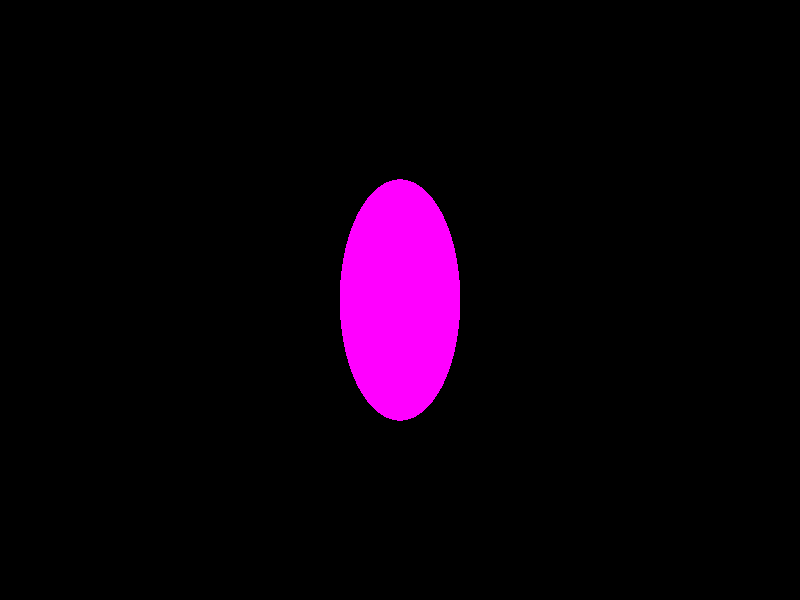 //Testing surfel generation

//camera pointing around 45 degrees
//camera {
//location  <-5, 5, 5> 
//up        <0,  1,  0>
//right     <.94, 0,  -.94>
//look_at   <0, 0, 0>
//}

//standard camera down z axis
camera {
  location  <0, 0, 10>
  up        <0,  1,  0>
  right     <1.33333, 0,  0>
  look_at   <0, 0, 0>
}

light_source {<-100, 100, 100> color rgb <1, 1, 1>}

//box { <-1,-1,-1>, <1,1,1>
//    pigment { color rgb <1.0, 0.0, 0.0>}
//    finish {ambient 0.2 diffuse 0.8}
//    translate <0, 0, 0>
//}

sphere { <0, 0, 0>, 1
  pigment { color rgb <1.0, 0.0, 1.0>}
  finish {ambient 0.5 diffuse 0.9}
  translate <0, 0, 0>
  scale <1, 2, 1>
}

//sphere { <0, 0, 0>, 1
//  pigment { color rgb <1.0, 0.1, 1.0>}
//  finish {ambient 0.2 diffuse 0.4 specular 0.5 roughness 0.05}
//  scale <1, 2, 1>
//  rotate <0, 0, 25>
//  translate <-1.2, 0 ,0>
//}

//triangle { <-2,-2,0>, <0,2,0>, <2,-2,0>
//  pigment { color rgb <1.0, 0.0, 1.0>}
//  finish {ambient 0.2 diffuse 0.4}
//  translate <0, 0, 0>
//}
